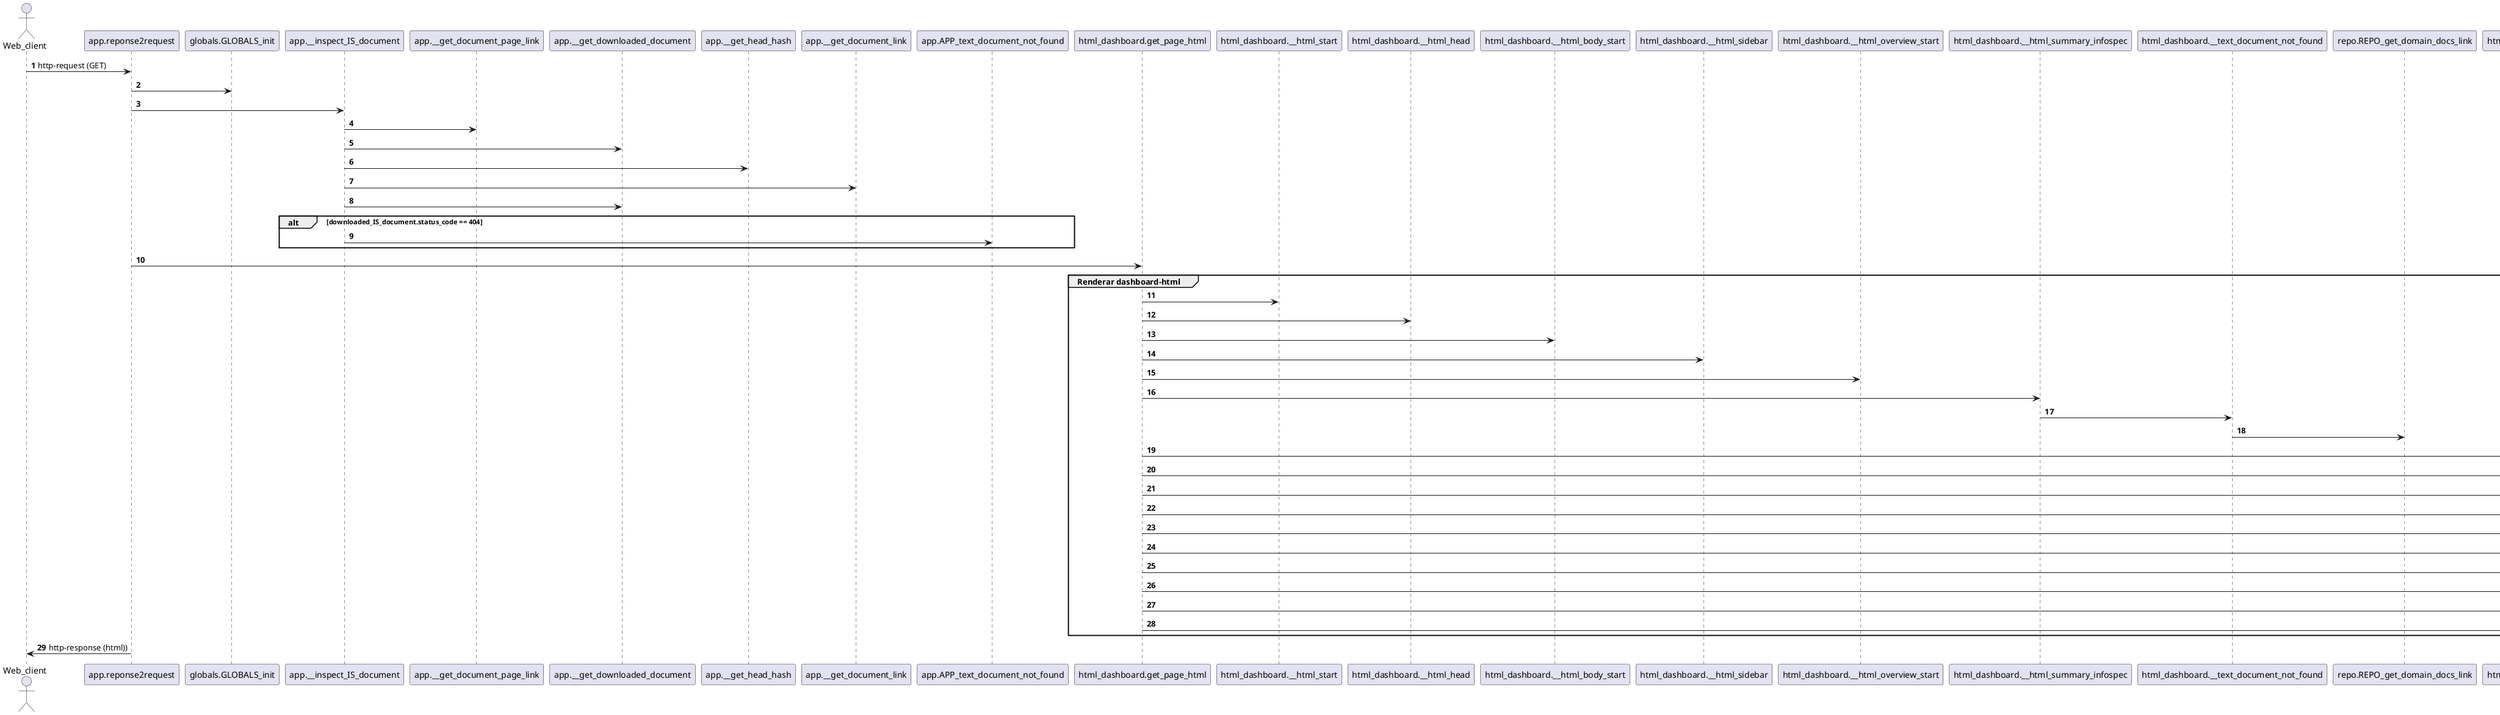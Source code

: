 @startuml
'https://plantuml.com/sequence-diagram

autonumber
actor Web_client

Web_client -> app.reponse2request: http-request (GET)
app.reponse2request -> globals.GLOBALS_init
app.reponse2request -> app.__inspect_IS_document
app.__inspect_IS_document -> app.__get_document_page_link
app.__inspect_IS_document -> app.__get_downloaded_document
app.__inspect_IS_document -> app.__get_head_hash
app.__inspect_IS_document -> app.__get_document_link
app.__inspect_IS_document -> app.__get_downloaded_document
alt downloaded_IS_document.status_code == 404
    app.__inspect_IS_document -> app.APP_text_document_not_found
end

app.reponse2request -> html_dashboard.get_page_html
group Renderar dashboard-html
html_dashboard.get_page_html -> html_dashboard.__html_start
html_dashboard.get_page_html -> html_dashboard.__html_head
html_dashboard.get_page_html -> html_dashboard.__html_body_start
html_dashboard.get_page_html -> html_dashboard.__html_sidebar
html_dashboard.get_page_html -> html_dashboard.__html_overview_start
html_dashboard.get_page_html -> html_dashboard.__html_summary_infospec
html_dashboard.__html_summary_infospec -> html_dashboard.__text_document_not_found
html_dashboard.__text_document_not_found -> repo.REPO_get_domain_docs_link
html_dashboard.get_page_html -> html_dashboard.__html_summary_TKB
html_dashboard.get_page_html -> html_dashboard.__html_section_end
html_dashboard.get_page_html -> html_dashboard.__html_detail_section_begin
html_dashboard.get_page_html -> html_dashboard.__html_recent_inspection_box_begin
html_dashboard.get_page_html -> html_dashboard.__html_recent_inspection_box_end
html_dashboard.get_page_html -> html_dashboard.__html_detail_box_begin_TKB
html_dashboard.get_page_html -> html_dashboard.__box_content_end
html_dashboard.get_page_html -> html_dashboard.__html_section_end
html_dashboard.get_page_html -> html_dashboard.__html_body_end
html_dashboard.get_page_html -> html_dashboard.__html_end
end

app.reponse2request -> Web_client: http-response (html))
@enduml